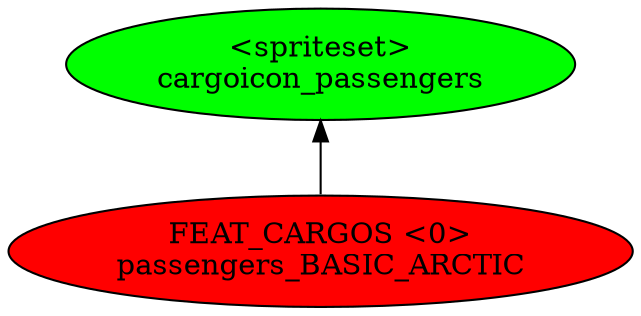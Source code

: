 digraph {
rankdir="BT"
cargoicon_passengers [fillcolor=green style="filled" label="<spriteset>\ncargoicon_passengers"]
passengers_BASIC_ARCTIC [fillcolor=red style="filled" label="FEAT_CARGOS <0>\npassengers_BASIC_ARCTIC"]
passengers_BASIC_ARCTIC->cargoicon_passengers
}
